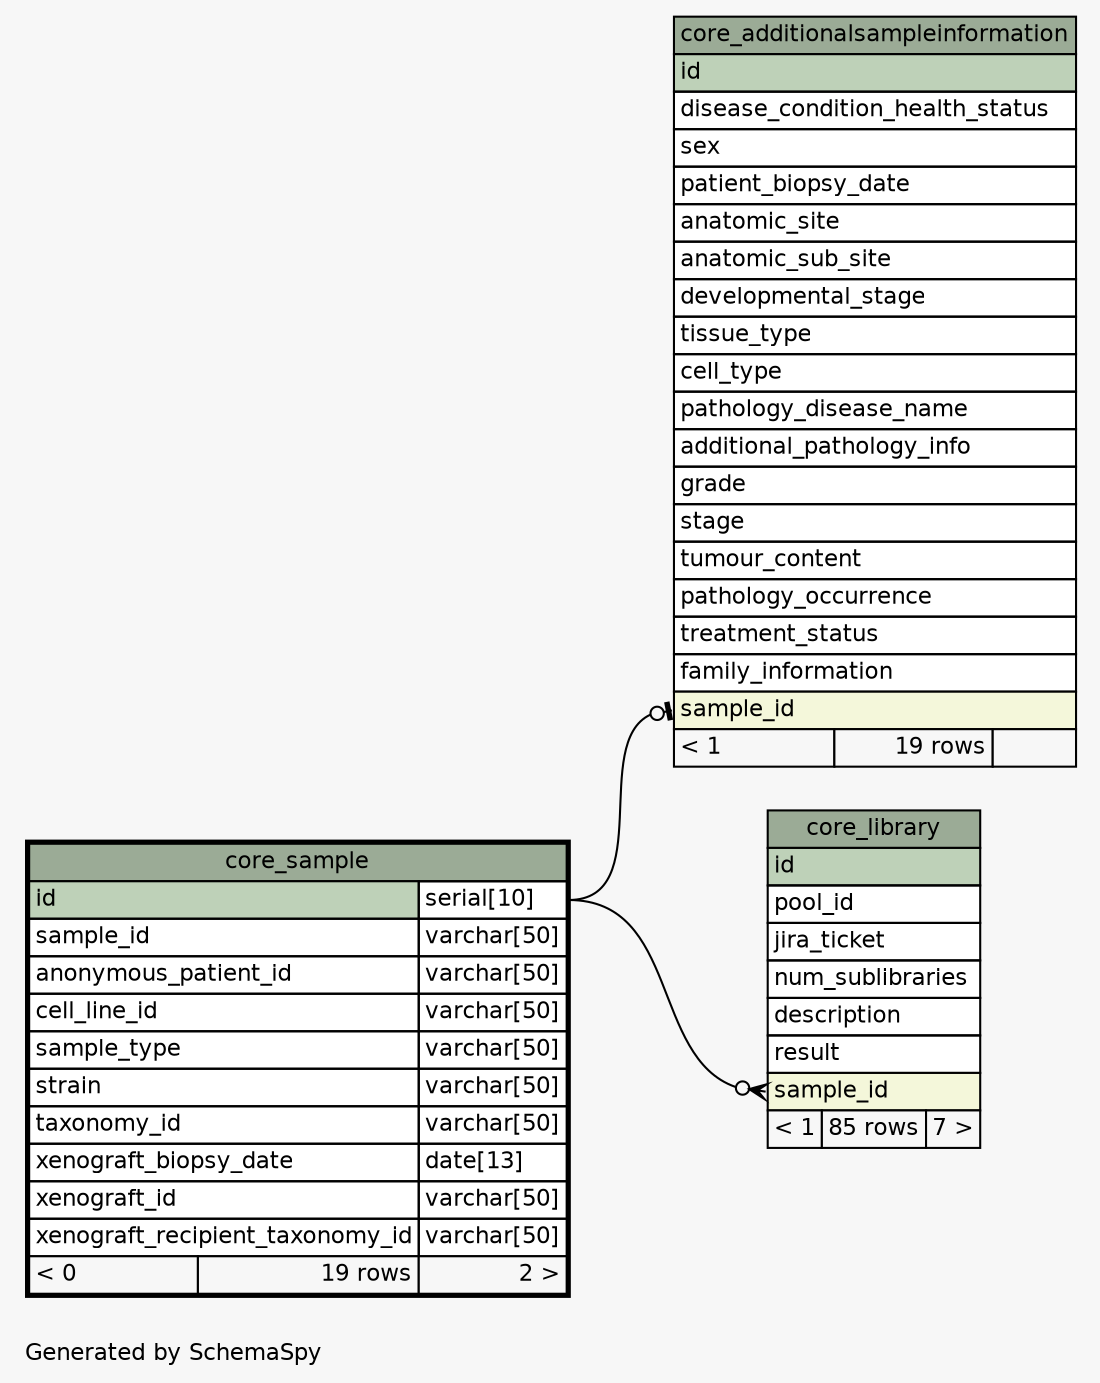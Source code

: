 // dot 2.36.0 on Mac OS X 10.9.5
// SchemaSpy rev 590
digraph "oneDegreeRelationshipsDiagram" {
  graph [
    rankdir="RL"
    bgcolor="#f7f7f7"
    label="\nGenerated by SchemaSpy"
    labeljust="l"
    nodesep="0.18"
    ranksep="0.46"
    fontname="Helvetica"
    fontsize="11"
  ];
  node [
    fontname="Helvetica"
    fontsize="11"
    shape="plaintext"
  ];
  edge [
    arrowsize="0.8"
  ];
  "core_additionalsampleinformation":"sample_id":w -> "core_sample":"id.type":e [arrowhead=none dir=back arrowtail=teeodot];
  "core_library":"sample_id":w -> "core_sample":"id.type":e [arrowhead=none dir=back arrowtail=crowodot];
  "core_additionalsampleinformation" [
    label=<
    <TABLE BORDER="0" CELLBORDER="1" CELLSPACING="0" BGCOLOR="#ffffff">
      <TR><TD COLSPAN="3" BGCOLOR="#9bab96" ALIGN="CENTER">core_additionalsampleinformation</TD></TR>
      <TR><TD PORT="id" COLSPAN="3" BGCOLOR="#bed1b8" ALIGN="LEFT">id</TD></TR>
      <TR><TD PORT="disease_condition_health_status" COLSPAN="3" ALIGN="LEFT">disease_condition_health_status</TD></TR>
      <TR><TD PORT="sex" COLSPAN="3" ALIGN="LEFT">sex</TD></TR>
      <TR><TD PORT="patient_biopsy_date" COLSPAN="3" ALIGN="LEFT">patient_biopsy_date</TD></TR>
      <TR><TD PORT="anatomic_site" COLSPAN="3" ALIGN="LEFT">anatomic_site</TD></TR>
      <TR><TD PORT="anatomic_sub_site" COLSPAN="3" ALIGN="LEFT">anatomic_sub_site</TD></TR>
      <TR><TD PORT="developmental_stage" COLSPAN="3" ALIGN="LEFT">developmental_stage</TD></TR>
      <TR><TD PORT="tissue_type" COLSPAN="3" ALIGN="LEFT">tissue_type</TD></TR>
      <TR><TD PORT="cell_type" COLSPAN="3" ALIGN="LEFT">cell_type</TD></TR>
      <TR><TD PORT="pathology_disease_name" COLSPAN="3" ALIGN="LEFT">pathology_disease_name</TD></TR>
      <TR><TD PORT="additional_pathology_info" COLSPAN="3" ALIGN="LEFT">additional_pathology_info</TD></TR>
      <TR><TD PORT="grade" COLSPAN="3" ALIGN="LEFT">grade</TD></TR>
      <TR><TD PORT="stage" COLSPAN="3" ALIGN="LEFT">stage</TD></TR>
      <TR><TD PORT="tumour_content" COLSPAN="3" ALIGN="LEFT">tumour_content</TD></TR>
      <TR><TD PORT="pathology_occurrence" COLSPAN="3" ALIGN="LEFT">pathology_occurrence</TD></TR>
      <TR><TD PORT="treatment_status" COLSPAN="3" ALIGN="LEFT">treatment_status</TD></TR>
      <TR><TD PORT="family_information" COLSPAN="3" ALIGN="LEFT">family_information</TD></TR>
      <TR><TD PORT="sample_id" COLSPAN="3" BGCOLOR="#f4f7da" ALIGN="LEFT">sample_id</TD></TR>
      <TR><TD ALIGN="LEFT" BGCOLOR="#f7f7f7">&lt; 1</TD><TD ALIGN="RIGHT" BGCOLOR="#f7f7f7">19 rows</TD><TD ALIGN="RIGHT" BGCOLOR="#f7f7f7">  </TD></TR>
    </TABLE>>
    URL="core_additionalsampleinformation.html"
    tooltip="core_additionalsampleinformation"
  ];
  "core_library" [
    label=<
    <TABLE BORDER="0" CELLBORDER="1" CELLSPACING="0" BGCOLOR="#ffffff">
      <TR><TD COLSPAN="3" BGCOLOR="#9bab96" ALIGN="CENTER">core_library</TD></TR>
      <TR><TD PORT="id" COLSPAN="3" BGCOLOR="#bed1b8" ALIGN="LEFT">id</TD></TR>
      <TR><TD PORT="pool_id" COLSPAN="3" ALIGN="LEFT">pool_id</TD></TR>
      <TR><TD PORT="jira_ticket" COLSPAN="3" ALIGN="LEFT">jira_ticket</TD></TR>
      <TR><TD PORT="num_sublibraries" COLSPAN="3" ALIGN="LEFT">num_sublibraries</TD></TR>
      <TR><TD PORT="description" COLSPAN="3" ALIGN="LEFT">description</TD></TR>
      <TR><TD PORT="result" COLSPAN="3" ALIGN="LEFT">result</TD></TR>
      <TR><TD PORT="sample_id" COLSPAN="3" BGCOLOR="#f4f7da" ALIGN="LEFT">sample_id</TD></TR>
      <TR><TD ALIGN="LEFT" BGCOLOR="#f7f7f7">&lt; 1</TD><TD ALIGN="RIGHT" BGCOLOR="#f7f7f7">85 rows</TD><TD ALIGN="RIGHT" BGCOLOR="#f7f7f7">7 &gt;</TD></TR>
    </TABLE>>
    URL="core_library.html"
    tooltip="core_library"
  ];
  "core_sample" [
    label=<
    <TABLE BORDER="2" CELLBORDER="1" CELLSPACING="0" BGCOLOR="#ffffff">
      <TR><TD COLSPAN="3" BGCOLOR="#9bab96" ALIGN="CENTER">core_sample</TD></TR>
      <TR><TD PORT="id" COLSPAN="2" BGCOLOR="#bed1b8" ALIGN="LEFT">id</TD><TD PORT="id.type" ALIGN="LEFT">serial[10]</TD></TR>
      <TR><TD PORT="sample_id" COLSPAN="2" ALIGN="LEFT">sample_id</TD><TD PORT="sample_id.type" ALIGN="LEFT">varchar[50]</TD></TR>
      <TR><TD PORT="anonymous_patient_id" COLSPAN="2" ALIGN="LEFT">anonymous_patient_id</TD><TD PORT="anonymous_patient_id.type" ALIGN="LEFT">varchar[50]</TD></TR>
      <TR><TD PORT="cell_line_id" COLSPAN="2" ALIGN="LEFT">cell_line_id</TD><TD PORT="cell_line_id.type" ALIGN="LEFT">varchar[50]</TD></TR>
      <TR><TD PORT="sample_type" COLSPAN="2" ALIGN="LEFT">sample_type</TD><TD PORT="sample_type.type" ALIGN="LEFT">varchar[50]</TD></TR>
      <TR><TD PORT="strain" COLSPAN="2" ALIGN="LEFT">strain</TD><TD PORT="strain.type" ALIGN="LEFT">varchar[50]</TD></TR>
      <TR><TD PORT="taxonomy_id" COLSPAN="2" ALIGN="LEFT">taxonomy_id</TD><TD PORT="taxonomy_id.type" ALIGN="LEFT">varchar[50]</TD></TR>
      <TR><TD PORT="xenograft_biopsy_date" COLSPAN="2" ALIGN="LEFT">xenograft_biopsy_date</TD><TD PORT="xenograft_biopsy_date.type" ALIGN="LEFT">date[13]</TD></TR>
      <TR><TD PORT="xenograft_id" COLSPAN="2" ALIGN="LEFT">xenograft_id</TD><TD PORT="xenograft_id.type" ALIGN="LEFT">varchar[50]</TD></TR>
      <TR><TD PORT="xenograft_recipient_taxonomy_id" COLSPAN="2" ALIGN="LEFT">xenograft_recipient_taxonomy_id</TD><TD PORT="xenograft_recipient_taxonomy_id.type" ALIGN="LEFT">varchar[50]</TD></TR>
      <TR><TD ALIGN="LEFT" BGCOLOR="#f7f7f7">&lt; 0</TD><TD ALIGN="RIGHT" BGCOLOR="#f7f7f7">19 rows</TD><TD ALIGN="RIGHT" BGCOLOR="#f7f7f7">2 &gt;</TD></TR>
    </TABLE>>
    URL="core_sample.html"
    tooltip="core_sample"
  ];
}
